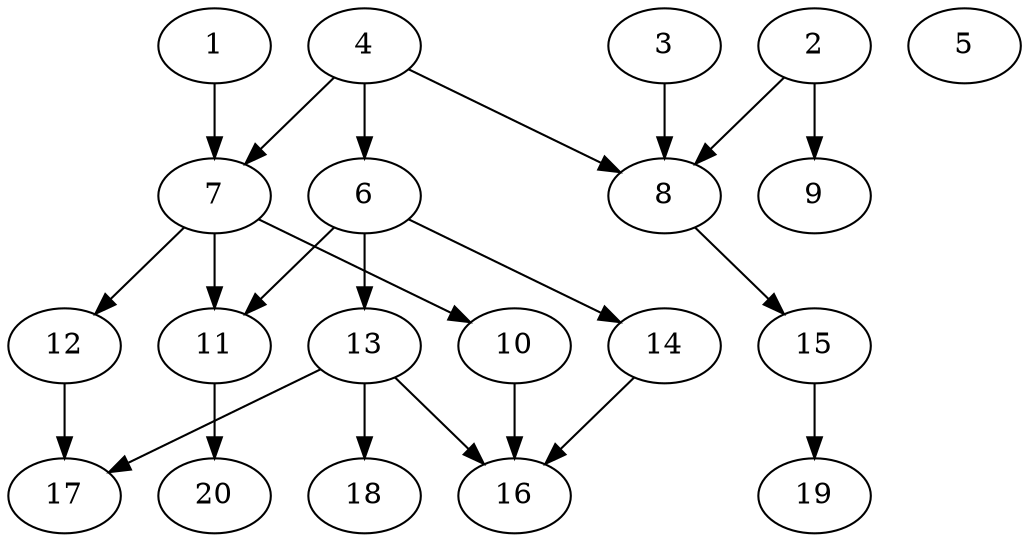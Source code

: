 // DAG automatically generated by daggen at Wed Jul 24 22:02:40 2019
// ./daggen --dot -n 20 --ccr 0.4 --fat 0.6 --regular 0.5 --density 0.5 --mindata 5242880 --maxdata 52428800 
digraph G {
  1 [size="44311040", alpha="0.08", expect_size="17724416"] 
  1 -> 7 [size ="17724416"]
  2 [size="22348800", alpha="0.08", expect_size="8939520"] 
  2 -> 8 [size ="8939520"]
  2 -> 9 [size ="8939520"]
  3 [size="16343040", alpha="0.09", expect_size="6537216"] 
  3 -> 8 [size ="6537216"]
  4 [size="63488000", alpha="0.01", expect_size="25395200"] 
  4 -> 6 [size ="25395200"]
  4 -> 7 [size ="25395200"]
  4 -> 8 [size ="25395200"]
  5 [size="99261440", alpha="0.18", expect_size="39704576"] 
  6 [size="95395840", alpha="0.10", expect_size="38158336"] 
  6 -> 11 [size ="38158336"]
  6 -> 13 [size ="38158336"]
  6 -> 14 [size ="38158336"]
  7 [size="129774080", alpha="0.17", expect_size="51909632"] 
  7 -> 10 [size ="51909632"]
  7 -> 11 [size ="51909632"]
  7 -> 12 [size ="51909632"]
  8 [size="70005760", alpha="0.02", expect_size="28002304"] 
  8 -> 15 [size ="28002304"]
  9 [size="54407680", alpha="0.14", expect_size="21763072"] 
  10 [size="103964160", alpha="0.06", expect_size="41585664"] 
  10 -> 16 [size ="41585664"]
  11 [size="56588800", alpha="0.11", expect_size="22635520"] 
  11 -> 20 [size ="22635520"]
  12 [size="104020480", alpha="0.16", expect_size="41608192"] 
  12 -> 17 [size ="41608192"]
  13 [size="32253440", alpha="0.05", expect_size="12901376"] 
  13 -> 16 [size ="12901376"]
  13 -> 17 [size ="12901376"]
  13 -> 18 [size ="12901376"]
  14 [size="88286720", alpha="0.07", expect_size="35314688"] 
  14 -> 16 [size ="35314688"]
  15 [size="96043520", alpha="0.06", expect_size="38417408"] 
  15 -> 19 [size ="38417408"]
  16 [size="86722560", alpha="0.16", expect_size="34689024"] 
  17 [size="27335680", alpha="0.01", expect_size="10934272"] 
  18 [size="129797120", alpha="0.08", expect_size="51918848"] 
  19 [size="25722880", alpha="0.03", expect_size="10289152"] 
  20 [size="109660160", alpha="0.03", expect_size="43864064"] 
}
